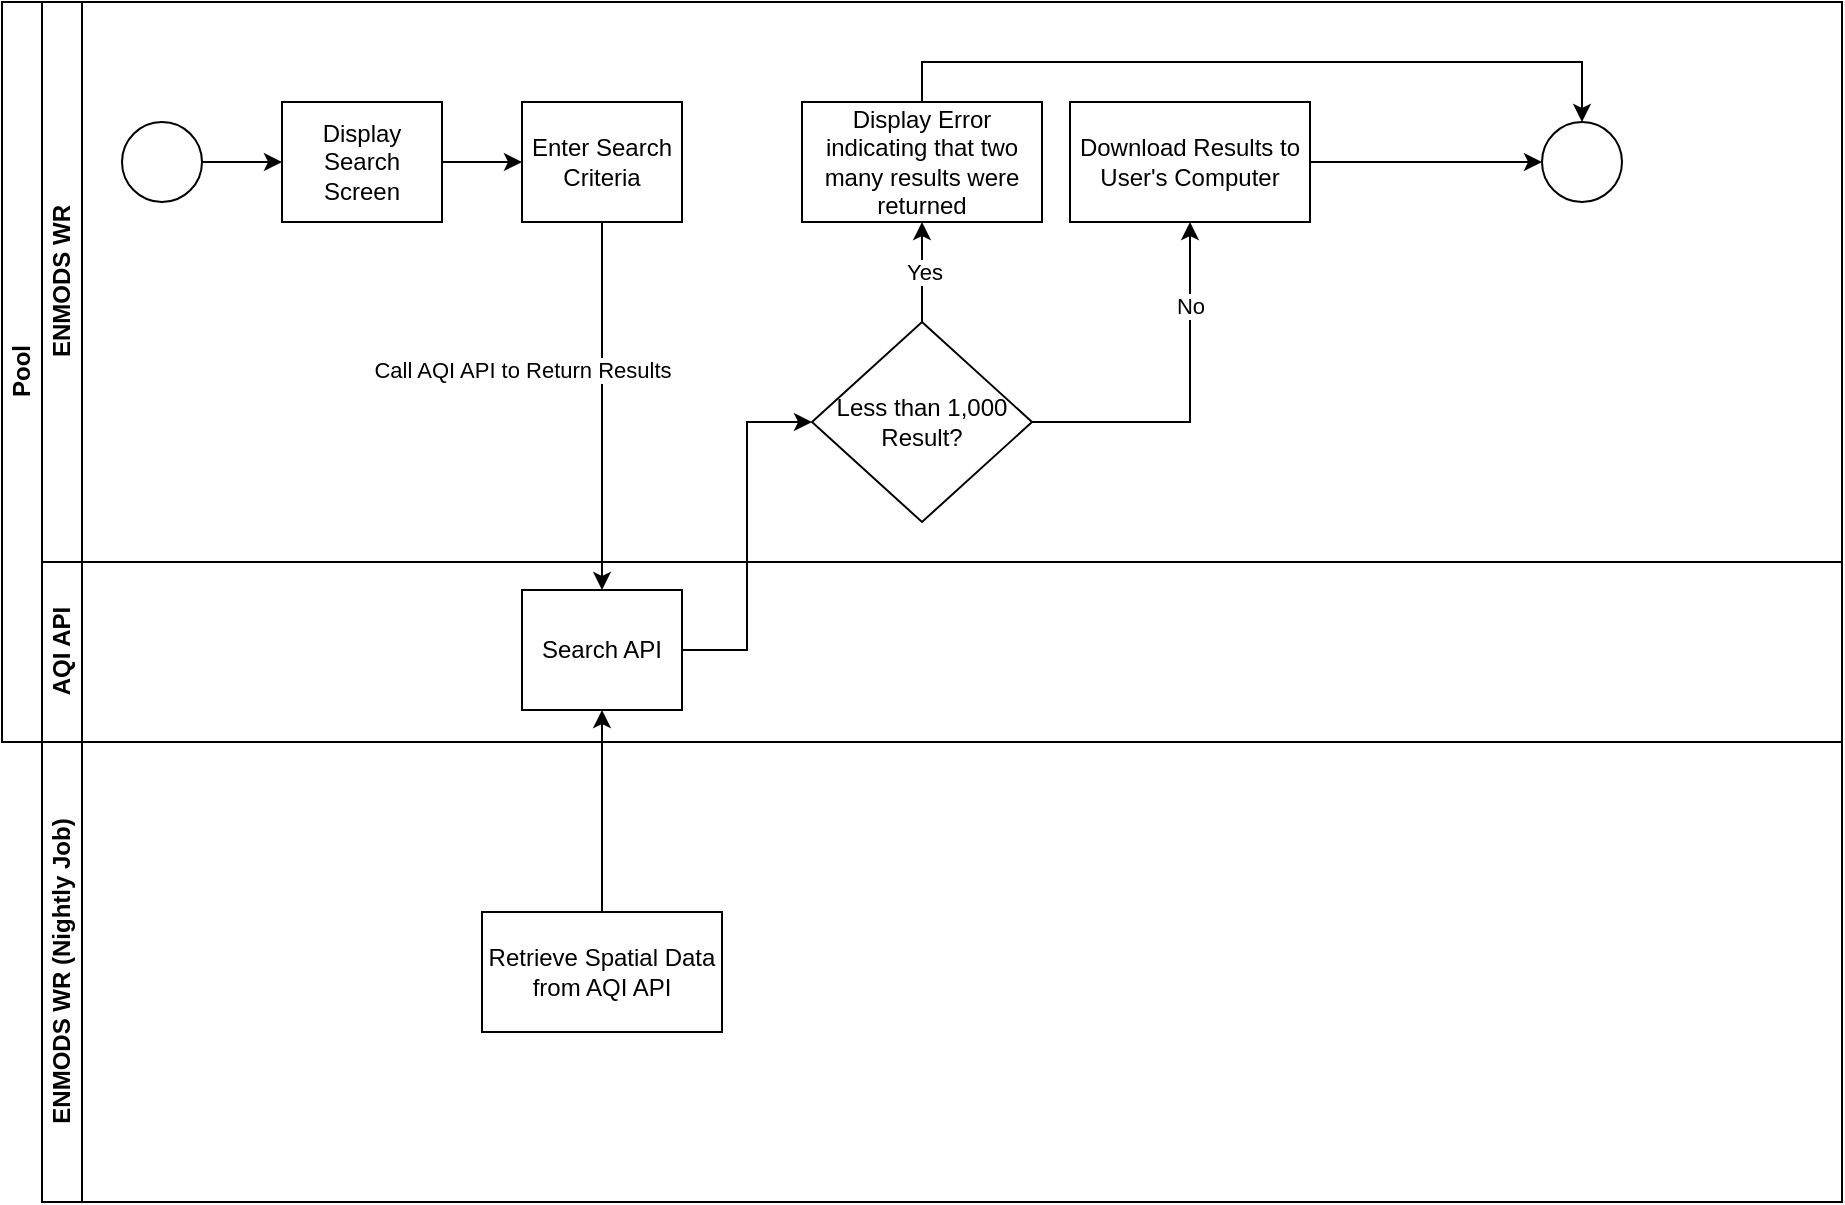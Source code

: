 <mxfile version="27.1.0">
  <diagram id="prtHgNgQTEPvFCAcTncT" name="Page-1">
    <mxGraphModel dx="2061" dy="749" grid="1" gridSize="10" guides="1" tooltips="1" connect="1" arrows="1" fold="1" page="1" pageScale="1" pageWidth="827" pageHeight="1169" math="0" shadow="0">
      <root>
        <mxCell id="0" />
        <mxCell id="1" parent="0" />
        <mxCell id="dNxyNK7c78bLwvsdeMH5-19" value="Pool" style="swimlane;html=1;childLayout=stackLayout;resizeParent=1;resizeParentMax=0;horizontal=0;startSize=20;horizontalStack=0;" parent="1" vertex="1">
          <mxGeometry x="-120" y="120" width="920" height="370" as="geometry" />
        </mxCell>
        <mxCell id="dNxyNK7c78bLwvsdeMH5-20" value="ENMODS WR" style="swimlane;html=1;startSize=20;horizontal=0;" parent="dNxyNK7c78bLwvsdeMH5-19" vertex="1">
          <mxGeometry x="20" width="900" height="280" as="geometry" />
        </mxCell>
        <mxCell id="dNxyNK7c78bLwvsdeMH5-25" value="" style="edgeStyle=orthogonalEdgeStyle;rounded=0;orthogonalLoop=1;jettySize=auto;html=1;" parent="dNxyNK7c78bLwvsdeMH5-20" source="dNxyNK7c78bLwvsdeMH5-23" target="dNxyNK7c78bLwvsdeMH5-24" edge="1">
          <mxGeometry relative="1" as="geometry" />
        </mxCell>
        <mxCell id="dNxyNK7c78bLwvsdeMH5-23" value="" style="ellipse;whiteSpace=wrap;html=1;" parent="dNxyNK7c78bLwvsdeMH5-20" vertex="1">
          <mxGeometry x="40" y="60" width="40" height="40" as="geometry" />
        </mxCell>
        <mxCell id="baqCoUqVgwDe4w2ZhGsL-18" style="edgeStyle=orthogonalEdgeStyle;rounded=0;orthogonalLoop=1;jettySize=auto;html=1;" edge="1" parent="dNxyNK7c78bLwvsdeMH5-20" source="dNxyNK7c78bLwvsdeMH5-24" target="dNxyNK7c78bLwvsdeMH5-30">
          <mxGeometry relative="1" as="geometry" />
        </mxCell>
        <mxCell id="dNxyNK7c78bLwvsdeMH5-24" value="Display Search Screen" style="rounded=0;whiteSpace=wrap;html=1;fontFamily=Helvetica;fontSize=12;fontColor=#000000;align=center;" parent="dNxyNK7c78bLwvsdeMH5-20" vertex="1">
          <mxGeometry x="120" y="50" width="80" height="60" as="geometry" />
        </mxCell>
        <mxCell id="dNxyNK7c78bLwvsdeMH5-30" value="Enter Search Criteria" style="rounded=0;whiteSpace=wrap;html=1;fontFamily=Helvetica;fontSize=12;fontColor=#000000;align=center;" parent="dNxyNK7c78bLwvsdeMH5-20" vertex="1">
          <mxGeometry x="240" y="50" width="80" height="60" as="geometry" />
        </mxCell>
        <mxCell id="dNxyNK7c78bLwvsdeMH5-32" value="" style="ellipse;whiteSpace=wrap;html=1;" parent="dNxyNK7c78bLwvsdeMH5-20" vertex="1">
          <mxGeometry x="750" y="60" width="40" height="40" as="geometry" />
        </mxCell>
        <mxCell id="baqCoUqVgwDe4w2ZhGsL-17" style="edgeStyle=orthogonalEdgeStyle;rounded=0;orthogonalLoop=1;jettySize=auto;html=1;exitX=0.5;exitY=0;exitDx=0;exitDy=0;entryX=0.5;entryY=0;entryDx=0;entryDy=0;" edge="1" parent="dNxyNK7c78bLwvsdeMH5-20" source="baqCoUqVgwDe4w2ZhGsL-4" target="dNxyNK7c78bLwvsdeMH5-32">
          <mxGeometry relative="1" as="geometry" />
        </mxCell>
        <mxCell id="baqCoUqVgwDe4w2ZhGsL-4" value="Display Error indicating that two many results were returned" style="rounded=0;whiteSpace=wrap;html=1;" vertex="1" parent="dNxyNK7c78bLwvsdeMH5-20">
          <mxGeometry x="380" y="50" width="120" height="60" as="geometry" />
        </mxCell>
        <mxCell id="baqCoUqVgwDe4w2ZhGsL-9" style="edgeStyle=orthogonalEdgeStyle;rounded=0;orthogonalLoop=1;jettySize=auto;html=1;" edge="1" parent="dNxyNK7c78bLwvsdeMH5-20" source="baqCoUqVgwDe4w2ZhGsL-7" target="dNxyNK7c78bLwvsdeMH5-32">
          <mxGeometry relative="1" as="geometry" />
        </mxCell>
        <mxCell id="baqCoUqVgwDe4w2ZhGsL-7" value="Download Results to User&#39;s Computer" style="rounded=0;whiteSpace=wrap;html=1;" vertex="1" parent="dNxyNK7c78bLwvsdeMH5-20">
          <mxGeometry x="514" y="50" width="120" height="60" as="geometry" />
        </mxCell>
        <mxCell id="baqCoUqVgwDe4w2ZhGsL-2" value="Less than 1,000 Result?" style="rhombus;whiteSpace=wrap;html=1;" vertex="1" parent="dNxyNK7c78bLwvsdeMH5-20">
          <mxGeometry x="385" y="160" width="110" height="100" as="geometry" />
        </mxCell>
        <mxCell id="baqCoUqVgwDe4w2ZhGsL-5" style="edgeStyle=orthogonalEdgeStyle;rounded=0;orthogonalLoop=1;jettySize=auto;html=1;entryX=0.5;entryY=1;entryDx=0;entryDy=0;" edge="1" parent="dNxyNK7c78bLwvsdeMH5-20" source="baqCoUqVgwDe4w2ZhGsL-2" target="baqCoUqVgwDe4w2ZhGsL-4">
          <mxGeometry relative="1" as="geometry" />
        </mxCell>
        <mxCell id="baqCoUqVgwDe4w2ZhGsL-6" value="Yes" style="edgeLabel;html=1;align=center;verticalAlign=middle;resizable=0;points=[];" vertex="1" connectable="0" parent="baqCoUqVgwDe4w2ZhGsL-5">
          <mxGeometry y="-1" relative="1" as="geometry">
            <mxPoint as="offset" />
          </mxGeometry>
        </mxCell>
        <mxCell id="baqCoUqVgwDe4w2ZhGsL-8" value="No" style="edgeStyle=orthogonalEdgeStyle;rounded=0;orthogonalLoop=1;jettySize=auto;html=1;entryX=0.5;entryY=1;entryDx=0;entryDy=0;" edge="1" parent="dNxyNK7c78bLwvsdeMH5-20" source="baqCoUqVgwDe4w2ZhGsL-2" target="baqCoUqVgwDe4w2ZhGsL-7">
          <mxGeometry x="0.528" relative="1" as="geometry">
            <mxPoint as="offset" />
          </mxGeometry>
        </mxCell>
        <mxCell id="dNxyNK7c78bLwvsdeMH5-21" value="AQI API" style="swimlane;html=1;startSize=20;horizontal=0;" parent="dNxyNK7c78bLwvsdeMH5-19" vertex="1">
          <mxGeometry x="20" y="280" width="900" height="90" as="geometry" />
        </mxCell>
        <mxCell id="dNxyNK7c78bLwvsdeMH5-26" value="Search API" style="rounded=0;whiteSpace=wrap;html=1;fontFamily=Helvetica;fontSize=12;fontColor=#000000;align=center;" parent="dNxyNK7c78bLwvsdeMH5-21" vertex="1">
          <mxGeometry x="240" y="14" width="80" height="60" as="geometry" />
        </mxCell>
        <mxCell id="baqCoUqVgwDe4w2ZhGsL-1" value="Call AQI API to Return Results" style="edgeStyle=orthogonalEdgeStyle;rounded=0;orthogonalLoop=1;jettySize=auto;html=1;" edge="1" parent="dNxyNK7c78bLwvsdeMH5-19" source="dNxyNK7c78bLwvsdeMH5-30" target="dNxyNK7c78bLwvsdeMH5-26">
          <mxGeometry x="-0.2" y="-40" relative="1" as="geometry">
            <mxPoint as="offset" />
          </mxGeometry>
        </mxCell>
        <mxCell id="baqCoUqVgwDe4w2ZhGsL-3" style="edgeStyle=orthogonalEdgeStyle;rounded=0;orthogonalLoop=1;jettySize=auto;html=1;entryX=0;entryY=0.5;entryDx=0;entryDy=0;" edge="1" parent="dNxyNK7c78bLwvsdeMH5-19" source="dNxyNK7c78bLwvsdeMH5-26" target="baqCoUqVgwDe4w2ZhGsL-2">
          <mxGeometry relative="1" as="geometry" />
        </mxCell>
        <mxCell id="baqCoUqVgwDe4w2ZhGsL-10" value="&lt;div&gt;ENMODS WR (Nightly Job)&lt;/div&gt;" style="swimlane;html=1;startSize=20;horizontal=0;" vertex="1" parent="1">
          <mxGeometry x="-100" y="490" width="900" height="230" as="geometry" />
        </mxCell>
        <mxCell id="baqCoUqVgwDe4w2ZhGsL-15" value="Retrieve Spatial Data from AQI API" style="rounded=0;whiteSpace=wrap;html=1;" vertex="1" parent="baqCoUqVgwDe4w2ZhGsL-10">
          <mxGeometry x="220" y="85" width="120" height="60" as="geometry" />
        </mxCell>
        <mxCell id="baqCoUqVgwDe4w2ZhGsL-16" style="edgeStyle=orthogonalEdgeStyle;rounded=0;orthogonalLoop=1;jettySize=auto;html=1;" edge="1" parent="1" source="baqCoUqVgwDe4w2ZhGsL-15" target="dNxyNK7c78bLwvsdeMH5-26">
          <mxGeometry relative="1" as="geometry" />
        </mxCell>
      </root>
    </mxGraphModel>
  </diagram>
</mxfile>
